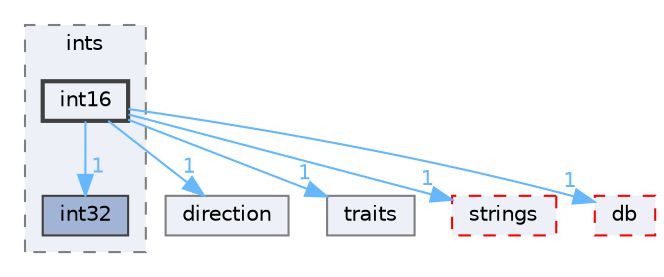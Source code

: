 digraph "src/OpenFOAM/primitives/ints/int16"
{
 // LATEX_PDF_SIZE
  bgcolor="transparent";
  edge [fontname=Helvetica,fontsize=10,labelfontname=Helvetica,labelfontsize=10];
  node [fontname=Helvetica,fontsize=10,shape=box,height=0.2,width=0.4];
  compound=true
  subgraph clusterdir_086c067a0e64eeb439d30ae0c44248d8 {
    graph [ bgcolor="#edf0f7", pencolor="grey50", label="ints", fontname=Helvetica,fontsize=10 style="filled,dashed", URL="dir_086c067a0e64eeb439d30ae0c44248d8.html",tooltip=""]
  dir_89913462db5028a6f6117b0a0b2cd520 [label="int32", fillcolor="#a2b4d6", color="grey25", style="filled", URL="dir_89913462db5028a6f6117b0a0b2cd520.html",tooltip=""];
  dir_3c543bf565501185fe412222fdda053a [label="int16", fillcolor="#edf0f7", color="grey25", style="filled,bold", URL="dir_3c543bf565501185fe412222fdda053a.html",tooltip=""];
  }
  dir_19dbf0591cffda9f7a5a990739e1850d [label="direction", fillcolor="#edf0f7", color="grey50", style="filled", URL="dir_19dbf0591cffda9f7a5a990739e1850d.html",tooltip=""];
  dir_e46438c88d14724c9114690b543855a0 [label="traits", fillcolor="#edf0f7", color="grey50", style="filled", URL="dir_e46438c88d14724c9114690b543855a0.html",tooltip=""];
  dir_ce1ee507886310df0e74ee2e624fbc88 [label="strings", fillcolor="#edf0f7", color="red", style="filled,dashed", URL="dir_ce1ee507886310df0e74ee2e624fbc88.html",tooltip=""];
  dir_63c634f7a7cfd679ac26c67fb30fc32f [label="db", fillcolor="#edf0f7", color="red", style="filled,dashed", URL="dir_63c634f7a7cfd679ac26c67fb30fc32f.html",tooltip=""];
  dir_3c543bf565501185fe412222fdda053a->dir_19dbf0591cffda9f7a5a990739e1850d [headlabel="1", labeldistance=1.5 headhref="dir_001876_000953.html" href="dir_001876_000953.html" color="steelblue1" fontcolor="steelblue1"];
  dir_3c543bf565501185fe412222fdda053a->dir_63c634f7a7cfd679ac26c67fb30fc32f [headlabel="1", labeldistance=1.5 headhref="dir_001876_000817.html" href="dir_001876_000817.html" color="steelblue1" fontcolor="steelblue1"];
  dir_3c543bf565501185fe412222fdda053a->dir_89913462db5028a6f6117b0a0b2cd520 [headlabel="1", labeldistance=1.5 headhref="dir_001876_001877.html" href="dir_001876_001877.html" color="steelblue1" fontcolor="steelblue1"];
  dir_3c543bf565501185fe412222fdda053a->dir_ce1ee507886310df0e74ee2e624fbc88 [headlabel="1", labeldistance=1.5 headhref="dir_001876_003792.html" href="dir_001876_003792.html" color="steelblue1" fontcolor="steelblue1"];
  dir_3c543bf565501185fe412222fdda053a->dir_e46438c88d14724c9114690b543855a0 [headlabel="1", labeldistance=1.5 headhref="dir_001876_004092.html" href="dir_001876_004092.html" color="steelblue1" fontcolor="steelblue1"];
}
